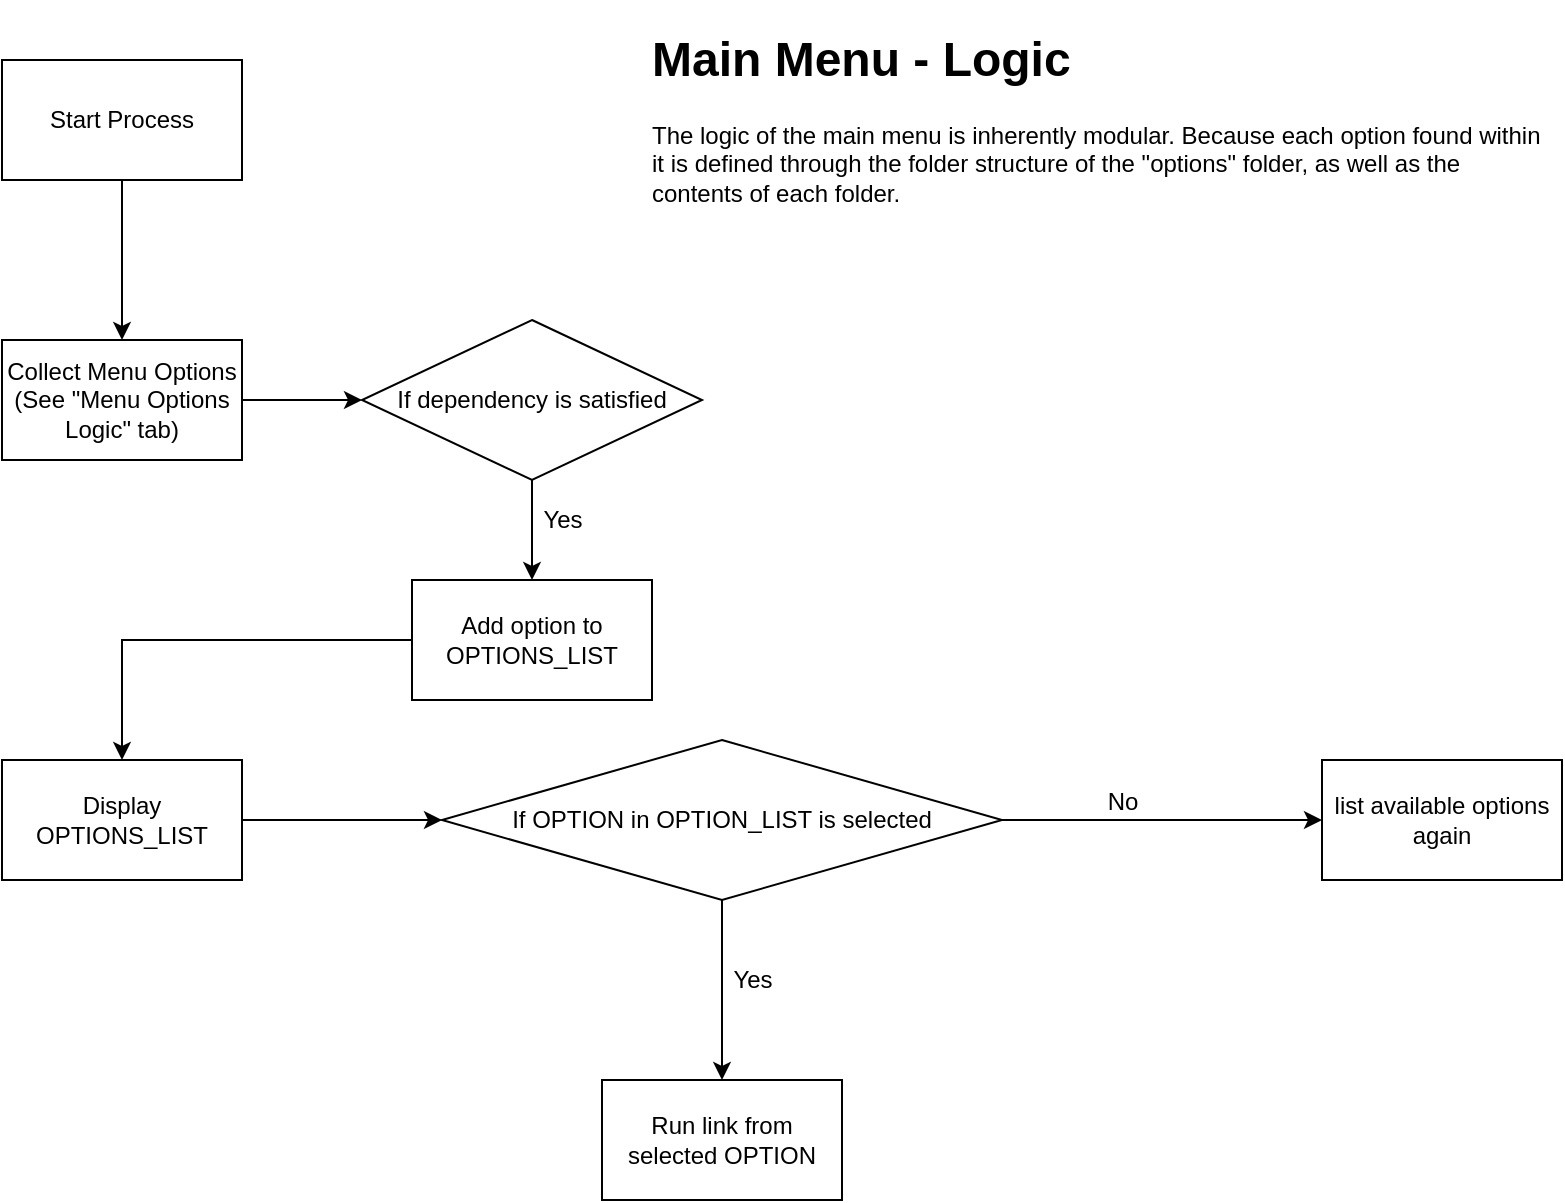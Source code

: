 <mxfile version="20.8.12" type="device" pages="2"><diagram name="Main Menu Logic" id="q062whWeMGvr11j36qQq"><mxGraphModel dx="1089" dy="553" grid="1" gridSize="10" guides="1" tooltips="1" connect="1" arrows="1" fold="1" page="1" pageScale="1" pageWidth="850" pageHeight="1100" math="0" shadow="0"><root><mxCell id="0"/><mxCell id="1" parent="0"/><mxCell id="GqpXpM0-qdXpztkXlAww-3" value="" style="edgeStyle=orthogonalEdgeStyle;rounded=0;orthogonalLoop=1;jettySize=auto;html=1;" parent="1" source="GqpXpM0-qdXpztkXlAww-1" target="GqpXpM0-qdXpztkXlAww-2" edge="1"><mxGeometry relative="1" as="geometry"/></mxCell><mxCell id="GqpXpM0-qdXpztkXlAww-1" value="Start Process" style="rounded=0;whiteSpace=wrap;html=1;" parent="1" vertex="1"><mxGeometry x="60" y="40" width="120" height="60" as="geometry"/></mxCell><mxCell id="GqpXpM0-qdXpztkXlAww-9" value="" style="edgeStyle=orthogonalEdgeStyle;rounded=0;orthogonalLoop=1;jettySize=auto;html=1;" parent="1" source="GqpXpM0-qdXpztkXlAww-2" target="GqpXpM0-qdXpztkXlAww-8" edge="1"><mxGeometry relative="1" as="geometry"/></mxCell><mxCell id="GqpXpM0-qdXpztkXlAww-2" value="Collect Menu Options (See &quot;Menu Options Logic&quot; tab)" style="rounded=0;whiteSpace=wrap;html=1;" parent="1" vertex="1"><mxGeometry x="60" y="180" width="120" height="60" as="geometry"/></mxCell><mxCell id="GqpXpM0-qdXpztkXlAww-11" value="" style="edgeStyle=orthogonalEdgeStyle;rounded=0;orthogonalLoop=1;jettySize=auto;html=1;exitX=0.5;exitY=1;exitDx=0;exitDy=0;" parent="1" source="GqpXpM0-qdXpztkXlAww-8" target="GqpXpM0-qdXpztkXlAww-10" edge="1"><mxGeometry relative="1" as="geometry"/></mxCell><mxCell id="GqpXpM0-qdXpztkXlAww-8" value="If dependency is satisfied" style="rhombus;whiteSpace=wrap;html=1;rounded=0;" parent="1" vertex="1"><mxGeometry x="240" y="170" width="170" height="80" as="geometry"/></mxCell><mxCell id="GqpXpM0-qdXpztkXlAww-13" value="" style="edgeStyle=orthogonalEdgeStyle;rounded=0;orthogonalLoop=1;jettySize=auto;html=1;" parent="1" source="GqpXpM0-qdXpztkXlAww-10" target="GqpXpM0-qdXpztkXlAww-12" edge="1"><mxGeometry relative="1" as="geometry"/></mxCell><mxCell id="GqpXpM0-qdXpztkXlAww-10" value="Add option to OPTIONS_LIST" style="whiteSpace=wrap;html=1;rounded=0;" parent="1" vertex="1"><mxGeometry x="265" y="300" width="120" height="60" as="geometry"/></mxCell><mxCell id="GqpXpM0-qdXpztkXlAww-17" value="" style="edgeStyle=orthogonalEdgeStyle;rounded=0;orthogonalLoop=1;jettySize=auto;html=1;" parent="1" source="GqpXpM0-qdXpztkXlAww-12" target="GqpXpM0-qdXpztkXlAww-16" edge="1"><mxGeometry relative="1" as="geometry"/></mxCell><mxCell id="GqpXpM0-qdXpztkXlAww-12" value="Display OPTIONS_LIST" style="whiteSpace=wrap;html=1;rounded=0;" parent="1" vertex="1"><mxGeometry x="60" y="390" width="120" height="60" as="geometry"/></mxCell><mxCell id="GqpXpM0-qdXpztkXlAww-19" value="" style="edgeStyle=orthogonalEdgeStyle;rounded=0;orthogonalLoop=1;jettySize=auto;html=1;" parent="1" source="GqpXpM0-qdXpztkXlAww-16" target="GqpXpM0-qdXpztkXlAww-18" edge="1"><mxGeometry relative="1" as="geometry"/></mxCell><mxCell id="GqpXpM0-qdXpztkXlAww-22" value="" style="edgeStyle=orthogonalEdgeStyle;rounded=0;orthogonalLoop=1;jettySize=auto;html=1;" parent="1" source="GqpXpM0-qdXpztkXlAww-16" target="GqpXpM0-qdXpztkXlAww-21" edge="1"><mxGeometry relative="1" as="geometry"/></mxCell><mxCell id="GqpXpM0-qdXpztkXlAww-16" value="If OPTION in OPTION_LIST is selected" style="rhombus;whiteSpace=wrap;html=1;rounded=0;" parent="1" vertex="1"><mxGeometry x="280" y="380" width="280" height="80" as="geometry"/></mxCell><mxCell id="GqpXpM0-qdXpztkXlAww-18" value="list available options again" style="whiteSpace=wrap;html=1;rounded=0;" parent="1" vertex="1"><mxGeometry x="720" y="390" width="120" height="60" as="geometry"/></mxCell><mxCell id="GqpXpM0-qdXpztkXlAww-21" value="Run link from selected OPTION" style="whiteSpace=wrap;html=1;rounded=0;" parent="1" vertex="1"><mxGeometry x="360" y="550" width="120" height="60" as="geometry"/></mxCell><mxCell id="GqpXpM0-qdXpztkXlAww-23" value="No" style="text;html=1;align=center;verticalAlign=middle;resizable=0;points=[];autosize=1;strokeColor=none;fillColor=none;" parent="1" vertex="1"><mxGeometry x="600" y="396" width="40" height="30" as="geometry"/></mxCell><mxCell id="GqpXpM0-qdXpztkXlAww-24" value="Yes" style="text;html=1;align=center;verticalAlign=middle;resizable=0;points=[];autosize=1;strokeColor=none;fillColor=none;" parent="1" vertex="1"><mxGeometry x="415" y="485" width="40" height="30" as="geometry"/></mxCell><mxCell id="GqpXpM0-qdXpztkXlAww-25" value="Yes" style="text;html=1;align=center;verticalAlign=middle;resizable=0;points=[];autosize=1;strokeColor=none;fillColor=none;" parent="1" vertex="1"><mxGeometry x="320" y="255" width="40" height="30" as="geometry"/></mxCell><mxCell id="GqpXpM0-qdXpztkXlAww-26" value="&lt;h1&gt;Main Menu - Logic&lt;/h1&gt;&lt;p&gt;The logic of the main menu is inherently modular. Because each option found within it is defined through the folder structure of the &quot;options&quot; folder, as well as the contents of each folder.&lt;/p&gt;" style="text;html=1;strokeColor=none;fillColor=none;spacing=5;spacingTop=-20;whiteSpace=wrap;overflow=hidden;rounded=0;" parent="1" vertex="1"><mxGeometry x="380" y="20" width="460" height="160" as="geometry"/></mxCell></root></mxGraphModel></diagram><diagram id="dlLAQ0Jo8tFFhv_hAEu7" name="Menu Options Logic"><mxGraphModel dx="1089" dy="492" grid="1" gridSize="10" guides="1" tooltips="1" connect="1" arrows="1" fold="1" page="1" pageScale="1" pageWidth="850" pageHeight="1100" math="0" shadow="0"><root><mxCell id="0"/><mxCell id="1" parent="0"/><mxCell id="8Ibfbsx9oHzeW2o6PpSL-1" value="&lt;h1&gt;Collect Menu Options - Logic&lt;br&gt;&lt;/h1&gt;&lt;p&gt;The logic behind this function looks at the folder structure and the contents of each folder to define the menu.&amp;nbsp;&lt;/p&gt;" style="text;html=1;strokeColor=none;fillColor=none;spacing=5;spacingTop=-20;whiteSpace=wrap;overflow=hidden;rounded=0;" vertex="1" parent="1"><mxGeometry x="380" y="10" width="450" height="120" as="geometry"/></mxCell><mxCell id="Zu1-vtTkmH5C2_Br-L3p-2" value="" style="edgeStyle=orthogonalEdgeStyle;rounded=0;orthogonalLoop=1;jettySize=auto;html=1;" edge="1" parent="1" source="8Ibfbsx9oHzeW2o6PpSL-2" target="Zu1-vtTkmH5C2_Br-L3p-1"><mxGeometry relative="1" as="geometry"/></mxCell><mxCell id="8Ibfbsx9oHzeW2o6PpSL-2" value="Start Process" style="rounded=0;whiteSpace=wrap;html=1;" vertex="1" parent="1"><mxGeometry x="70" y="40" width="120" height="60" as="geometry"/></mxCell><mxCell id="k4THsxTluFVpvTAL3Flu-97" value="" style="edgeStyle=orthogonalEdgeStyle;rounded=0;orthogonalLoop=1;jettySize=auto;html=1;" edge="1" parent="1" source="Zu1-vtTkmH5C2_Br-L3p-1" target="k4THsxTluFVpvTAL3Flu-96"><mxGeometry relative="1" as="geometry"/></mxCell><mxCell id="Zu1-vtTkmH5C2_Br-L3p-1" value="For each folder in &quot;$SCRIPT_PATH/&lt;span style=&quot;background-color: initial;&quot;&gt;options&quot;, do:&lt;/span&gt;" style="shape=parallelogram;perimeter=parallelogramPerimeter;whiteSpace=wrap;html=1;fixedSize=1;rounded=0;" vertex="1" parent="1"><mxGeometry x="30" y="150" width="200" height="50" as="geometry"/></mxCell><mxCell id="k4THsxTluFVpvTAL3Flu-29" value="" style="swimlane;startSize=0;" vertex="1" parent="1"><mxGeometry x="30" y="550" width="1020" height="1200" as="geometry"/></mxCell><mxCell id="k4THsxTluFVpvTAL3Flu-64" value="does $folder contain a title.cfg file?" style="rhombus;whiteSpace=wrap;html=1;rounded=0;" vertex="1" parent="k4THsxTluFVpvTAL3Flu-29"><mxGeometry x="90" y="10" width="240" height="80" as="geometry"/></mxCell><mxCell id="k4THsxTluFVpvTAL3Flu-65" value="do nothing" style="whiteSpace=wrap;html=1;rounded=0;" vertex="1" parent="k4THsxTluFVpvTAL3Flu-29"><mxGeometry x="470" y="20" width="120" height="60" as="geometry"/></mxCell><mxCell id="k4THsxTluFVpvTAL3Flu-62" value="" style="edgeStyle=orthogonalEdgeStyle;rounded=0;orthogonalLoop=1;jettySize=auto;html=1;" edge="1" parent="k4THsxTluFVpvTAL3Flu-29" source="k4THsxTluFVpvTAL3Flu-64" target="k4THsxTluFVpvTAL3Flu-65"><mxGeometry relative="1" as="geometry"/></mxCell><mxCell id="k4THsxTluFVpvTAL3Flu-67" value="Add Title to menu options" style="whiteSpace=wrap;html=1;rounded=0;" vertex="1" parent="k4THsxTluFVpvTAL3Flu-29"><mxGeometry x="150" y="180" width="120" height="60" as="geometry"/></mxCell><mxCell id="k4THsxTluFVpvTAL3Flu-63" value="" style="edgeStyle=orthogonalEdgeStyle;rounded=0;orthogonalLoop=1;jettySize=auto;html=1;" edge="1" parent="k4THsxTluFVpvTAL3Flu-29" source="k4THsxTluFVpvTAL3Flu-64" target="k4THsxTluFVpvTAL3Flu-67"><mxGeometry relative="1" as="geometry"/></mxCell><mxCell id="k4THsxTluFVpvTAL3Flu-68" value="No" style="text;html=1;align=center;verticalAlign=middle;resizable=0;points=[];autosize=1;strokeColor=none;fillColor=none;" vertex="1" parent="k4THsxTluFVpvTAL3Flu-29"><mxGeometry x="370" y="20" width="40" height="30" as="geometry"/></mxCell><mxCell id="k4THsxTluFVpvTAL3Flu-69" value="Yes" style="text;html=1;align=center;verticalAlign=middle;resizable=0;points=[];autosize=1;strokeColor=none;fillColor=none;" vertex="1" parent="k4THsxTluFVpvTAL3Flu-29"><mxGeometry x="204" y="110" width="40" height="30" as="geometry"/></mxCell><mxCell id="k4THsxTluFVpvTAL3Flu-72" value="Does $folder contain a link.cfg file?" style="rhombus;whiteSpace=wrap;html=1;rounded=0;" vertex="1" parent="k4THsxTluFVpvTAL3Flu-29"><mxGeometry x="80" y="305" width="260" height="80" as="geometry"/></mxCell><mxCell id="k4THsxTluFVpvTAL3Flu-66" value="" style="edgeStyle=orthogonalEdgeStyle;rounded=0;orthogonalLoop=1;jettySize=auto;html=1;" edge="1" parent="k4THsxTluFVpvTAL3Flu-29" source="k4THsxTluFVpvTAL3Flu-67" target="k4THsxTluFVpvTAL3Flu-72"><mxGeometry relative="1" as="geometry"/></mxCell><mxCell id="k4THsxTluFVpvTAL3Flu-73" value="Do Nothing" style="whiteSpace=wrap;html=1;rounded=0;" vertex="1" parent="k4THsxTluFVpvTAL3Flu-29"><mxGeometry x="470" y="315" width="120" height="60" as="geometry"/></mxCell><mxCell id="k4THsxTluFVpvTAL3Flu-70" value="" style="edgeStyle=orthogonalEdgeStyle;rounded=0;orthogonalLoop=1;jettySize=auto;html=1;" edge="1" parent="k4THsxTluFVpvTAL3Flu-29" source="k4THsxTluFVpvTAL3Flu-72" target="k4THsxTluFVpvTAL3Flu-73"><mxGeometry relative="1" as="geometry"/></mxCell><mxCell id="k4THsxTluFVpvTAL3Flu-75" value="Populate link variable for menu option" style="whiteSpace=wrap;html=1;rounded=0;" vertex="1" parent="k4THsxTluFVpvTAL3Flu-29"><mxGeometry x="150" y="475" width="120" height="60" as="geometry"/></mxCell><mxCell id="k4THsxTluFVpvTAL3Flu-71" value="" style="edgeStyle=orthogonalEdgeStyle;rounded=0;orthogonalLoop=1;jettySize=auto;html=1;" edge="1" parent="k4THsxTluFVpvTAL3Flu-29" source="k4THsxTluFVpvTAL3Flu-72" target="k4THsxTluFVpvTAL3Flu-75"><mxGeometry relative="1" as="geometry"/></mxCell><mxCell id="k4THsxTluFVpvTAL3Flu-78" value="Does folder contain depends.cfg file" style="rhombus;whiteSpace=wrap;html=1;rounded=0;" vertex="1" parent="k4THsxTluFVpvTAL3Flu-29"><mxGeometry x="40" y="605" width="340" height="80" as="geometry"/></mxCell><mxCell id="k4THsxTluFVpvTAL3Flu-74" value="" style="edgeStyle=orthogonalEdgeStyle;rounded=0;orthogonalLoop=1;jettySize=auto;html=1;" edge="1" parent="k4THsxTluFVpvTAL3Flu-29" source="k4THsxTluFVpvTAL3Flu-75" target="k4THsxTluFVpvTAL3Flu-78"><mxGeometry relative="1" as="geometry"/></mxCell><mxCell id="k4THsxTluFVpvTAL3Flu-79" value="Do Nothing" style="whiteSpace=wrap;html=1;rounded=0;" vertex="1" parent="k4THsxTluFVpvTAL3Flu-29"><mxGeometry x="470" y="615" width="120" height="60" as="geometry"/></mxCell><mxCell id="k4THsxTluFVpvTAL3Flu-76" value="" style="edgeStyle=orthogonalEdgeStyle;rounded=0;orthogonalLoop=1;jettySize=auto;html=1;" edge="1" parent="k4THsxTluFVpvTAL3Flu-29" source="k4THsxTluFVpvTAL3Flu-78" target="k4THsxTluFVpvTAL3Flu-79"><mxGeometry relative="1" as="geometry"/></mxCell><mxCell id="k4THsxTluFVpvTAL3Flu-81" value="read file into $dependencies list" style="whiteSpace=wrap;html=1;rounded=0;" vertex="1" parent="k4THsxTluFVpvTAL3Flu-29"><mxGeometry x="150" y="775" width="120" height="60" as="geometry"/></mxCell><mxCell id="k4THsxTluFVpvTAL3Flu-77" value="" style="edgeStyle=orthogonalEdgeStyle;rounded=0;orthogonalLoop=1;jettySize=auto;html=1;" edge="1" parent="k4THsxTluFVpvTAL3Flu-29" source="k4THsxTluFVpvTAL3Flu-78" target="k4THsxTluFVpvTAL3Flu-81"><mxGeometry relative="1" as="geometry"/></mxCell><mxCell id="k4THsxTluFVpvTAL3Flu-83" value="for each dep in $dependencies_list, do:&amp;nbsp;" style="shape=parallelogram;perimeter=parallelogramPerimeter;whiteSpace=wrap;html=1;fixedSize=1;rounded=0;" vertex="1" parent="k4THsxTluFVpvTAL3Flu-29"><mxGeometry x="80" y="915" width="260" height="60" as="geometry"/></mxCell><mxCell id="k4THsxTluFVpvTAL3Flu-80" value="" style="edgeStyle=orthogonalEdgeStyle;rounded=0;orthogonalLoop=1;jettySize=auto;html=1;" edge="1" parent="k4THsxTluFVpvTAL3Flu-29" source="k4THsxTluFVpvTAL3Flu-81" target="k4THsxTluFVpvTAL3Flu-83"><mxGeometry relative="1" as="geometry"/></mxCell><mxCell id="k4THsxTluFVpvTAL3Flu-86" value="Does $dep exist?" style="rhombus;whiteSpace=wrap;html=1;rounded=0;" vertex="1" parent="k4THsxTluFVpvTAL3Flu-29"><mxGeometry x="410" y="905" width="250" height="80" as="geometry"/></mxCell><mxCell id="k4THsxTluFVpvTAL3Flu-82" value="" style="edgeStyle=orthogonalEdgeStyle;rounded=0;orthogonalLoop=1;jettySize=auto;html=1;" edge="1" parent="k4THsxTluFVpvTAL3Flu-29" source="k4THsxTluFVpvTAL3Flu-83" target="k4THsxTluFVpvTAL3Flu-86"><mxGeometry relative="1" as="geometry"/></mxCell><mxCell id="k4THsxTluFVpvTAL3Flu-87" value="Set DEP_ISSUES = true&lt;br&gt;&lt;br&gt;Add $dep to DEP_REASONS_LIST" style="whiteSpace=wrap;html=1;rounded=0;" vertex="1" parent="k4THsxTluFVpvTAL3Flu-29"><mxGeometry x="810" y="900" width="165" height="90" as="geometry"/></mxCell><mxCell id="k4THsxTluFVpvTAL3Flu-84" value="" style="edgeStyle=orthogonalEdgeStyle;rounded=0;orthogonalLoop=1;jettySize=auto;html=1;" edge="1" parent="k4THsxTluFVpvTAL3Flu-29" source="k4THsxTluFVpvTAL3Flu-86" target="k4THsxTluFVpvTAL3Flu-87"><mxGeometry relative="1" as="geometry"/></mxCell><mxCell id="k4THsxTluFVpvTAL3Flu-88" value="No" style="text;html=1;align=center;verticalAlign=middle;resizable=0;points=[];autosize=1;strokeColor=none;fillColor=none;" vertex="1" parent="k4THsxTluFVpvTAL3Flu-29"><mxGeometry x="690" y="920" width="40" height="30" as="geometry"/></mxCell><mxCell id="k4THsxTluFVpvTAL3Flu-89" value="No" style="text;html=1;align=center;verticalAlign=middle;resizable=0;points=[];autosize=1;strokeColor=none;fillColor=none;" vertex="1" parent="k4THsxTluFVpvTAL3Flu-29"><mxGeometry x="390" y="610" width="40" height="30" as="geometry"/></mxCell><mxCell id="k4THsxTluFVpvTAL3Flu-90" value="No" style="text;html=1;align=center;verticalAlign=middle;resizable=0;points=[];autosize=1;strokeColor=none;fillColor=none;" vertex="1" parent="k4THsxTluFVpvTAL3Flu-29"><mxGeometry x="350" y="310" width="40" height="30" as="geometry"/></mxCell><mxCell id="k4THsxTluFVpvTAL3Flu-91" value="Yes" style="text;html=1;align=center;verticalAlign=middle;resizable=0;points=[];autosize=1;strokeColor=none;fillColor=none;" vertex="1" parent="k4THsxTluFVpvTAL3Flu-29"><mxGeometry x="204" y="410" width="40" height="30" as="geometry"/></mxCell><mxCell id="k4THsxTluFVpvTAL3Flu-92" value="Yes" style="text;html=1;align=center;verticalAlign=middle;resizable=0;points=[];autosize=1;strokeColor=none;fillColor=none;" vertex="1" parent="k4THsxTluFVpvTAL3Flu-29"><mxGeometry x="204" y="715" width="40" height="30" as="geometry"/></mxCell><mxCell id="k4THsxTluFVpvTAL3Flu-93" value="Do Nothing" style="whiteSpace=wrap;html=1;rounded=0;" vertex="1" parent="k4THsxTluFVpvTAL3Flu-29"><mxGeometry x="475" y="1075" width="120" height="60" as="geometry"/></mxCell><mxCell id="k4THsxTluFVpvTAL3Flu-85" value="" style="edgeStyle=orthogonalEdgeStyle;rounded=0;orthogonalLoop=1;jettySize=auto;html=1;" edge="1" parent="k4THsxTluFVpvTAL3Flu-29" source="k4THsxTluFVpvTAL3Flu-86" target="k4THsxTluFVpvTAL3Flu-93"><mxGeometry relative="1" as="geometry"/></mxCell><mxCell id="k4THsxTluFVpvTAL3Flu-94" style="edgeStyle=orthogonalEdgeStyle;rounded=0;orthogonalLoop=1;jettySize=auto;html=1;entryX=0;entryY=0.5;entryDx=0;entryDy=0;exitX=-0.002;exitY=0.042;exitDx=0;exitDy=0;exitPerimeter=0;" edge="1" parent="k4THsxTluFVpvTAL3Flu-29" source="k4THsxTluFVpvTAL3Flu-29" target="k4THsxTluFVpvTAL3Flu-64"><mxGeometry relative="1" as="geometry"><Array as="points"><mxPoint x="-2" y="54"/><mxPoint x="10" y="54"/><mxPoint x="10" y="50"/></Array></mxGeometry></mxCell><mxCell id="k4THsxTluFVpvTAL3Flu-95" value="doFolderParse" style="text;html=1;align=center;verticalAlign=middle;resizable=0;points=[];autosize=1;strokeColor=none;fillColor=none;" vertex="1" parent="k4THsxTluFVpvTAL3Flu-29"><mxGeometry x="10" y="10" width="100" height="30" as="geometry"/></mxCell><mxCell id="k4THsxTluFVpvTAL3Flu-99" value="" style="edgeStyle=orthogonalEdgeStyle;rounded=0;orthogonalLoop=1;jettySize=auto;html=1;" edge="1" parent="1" source="k4THsxTluFVpvTAL3Flu-96" target="k4THsxTluFVpvTAL3Flu-98"><mxGeometry relative="1" as="geometry"/></mxCell><mxCell id="k4THsxTluFVpvTAL3Flu-102" value="" style="edgeStyle=orthogonalEdgeStyle;rounded=0;orthogonalLoop=1;jettySize=auto;html=1;" edge="1" parent="1" source="k4THsxTluFVpvTAL3Flu-96" target="k4THsxTluFVpvTAL3Flu-101"><mxGeometry relative="1" as="geometry"/></mxCell><mxCell id="k4THsxTluFVpvTAL3Flu-96" value="Is this folder a subfolder?" style="rhombus;whiteSpace=wrap;html=1;rounded=0;" vertex="1" parent="1"><mxGeometry x="310" y="117.5" width="250" height="115" as="geometry"/></mxCell><mxCell id="k4THsxTluFVpvTAL3Flu-104" value="" style="edgeStyle=orthogonalEdgeStyle;rounded=0;orthogonalLoop=1;jettySize=auto;html=1;" edge="1" parent="1" source="k4THsxTluFVpvTAL3Flu-98" target="k4THsxTluFVpvTAL3Flu-103"><mxGeometry relative="1" as="geometry"/></mxCell><mxCell id="k4THsxTluFVpvTAL3Flu-98" value="set PARENT_FOLDER name to $folder" style="whiteSpace=wrap;html=1;rounded=0;" vertex="1" parent="1"><mxGeometry x="610" y="145" width="120" height="60" as="geometry"/></mxCell><mxCell id="k4THsxTluFVpvTAL3Flu-100" value="No" style="text;html=1;align=center;verticalAlign=middle;resizable=0;points=[];autosize=1;strokeColor=none;fillColor=none;" vertex="1" parent="1"><mxGeometry x="560" y="145" width="40" height="30" as="geometry"/></mxCell><mxCell id="k4THsxTluFVpvTAL3Flu-107" style="edgeStyle=orthogonalEdgeStyle;rounded=0;orthogonalLoop=1;jettySize=auto;html=1;exitX=0.5;exitY=1;exitDx=0;exitDy=0;" edge="1" parent="1" source="k4THsxTluFVpvTAL3Flu-101"><mxGeometry relative="1" as="geometry"><mxPoint x="550" y="460" as="targetPoint"/></mxGeometry></mxCell><mxCell id="k4THsxTluFVpvTAL3Flu-101" value="set SUB_FOLDER name to $folder&lt;br&gt;set PARENT_FOLDER name to LAST_PARENT" style="whiteSpace=wrap;html=1;rounded=0;" vertex="1" parent="1"><mxGeometry x="317.5" y="290" width="235" height="60" as="geometry"/></mxCell><mxCell id="k4THsxTluFVpvTAL3Flu-106" value="" style="edgeStyle=orthogonalEdgeStyle;rounded=0;orthogonalLoop=1;jettySize=auto;html=1;" edge="1" parent="1" source="k4THsxTluFVpvTAL3Flu-103" target="k4THsxTluFVpvTAL3Flu-105"><mxGeometry relative="1" as="geometry"/></mxCell><mxCell id="k4THsxTluFVpvTAL3Flu-103" value="set LAST_PARENT name to $folder" style="whiteSpace=wrap;html=1;rounded=0;" vertex="1" parent="1"><mxGeometry x="610" y="290" width="120" height="60" as="geometry"/></mxCell><mxCell id="k4THsxTluFVpvTAL3Flu-105" value="doFolderParse" style="whiteSpace=wrap;html=1;rounded=0;" vertex="1" parent="1"><mxGeometry x="490" y="460" width="120" height="60" as="geometry"/></mxCell></root></mxGraphModel></diagram></mxfile>